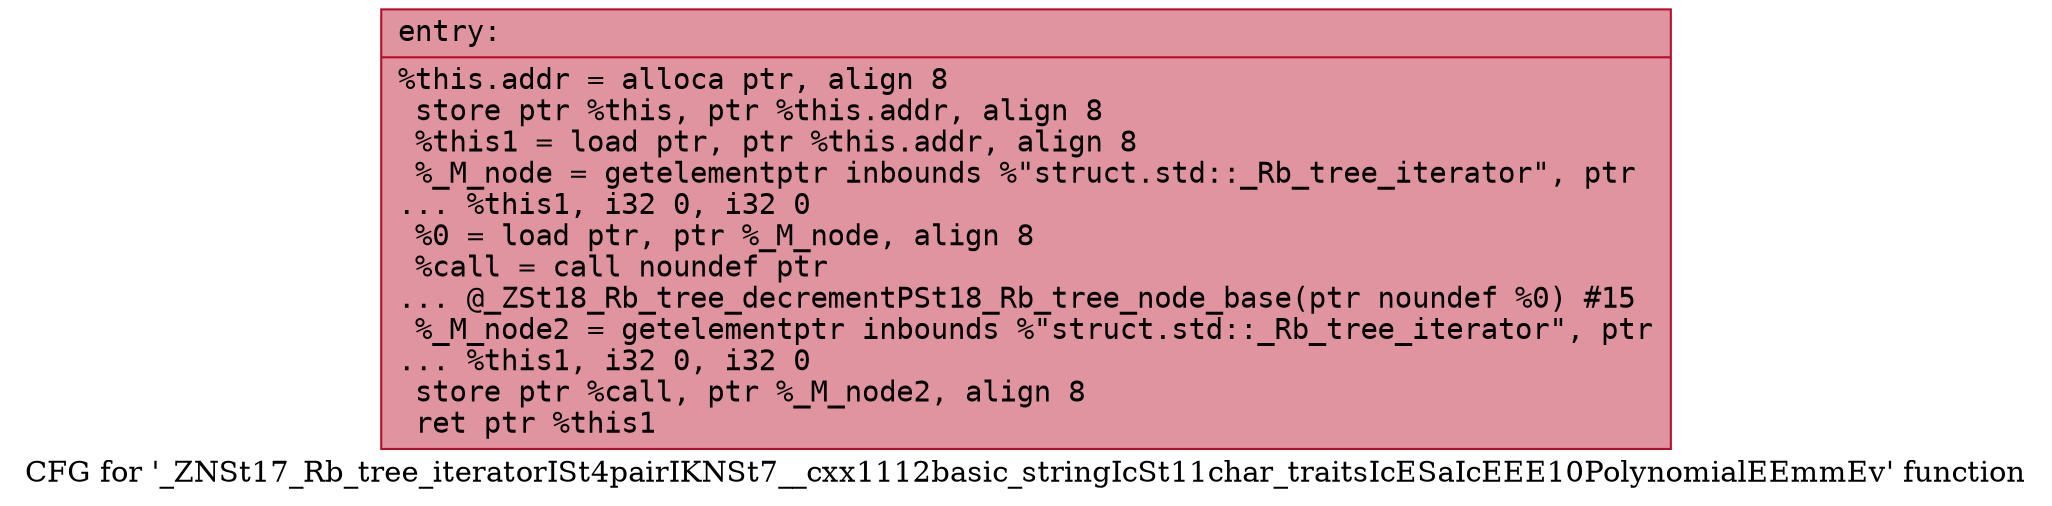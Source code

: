 digraph "CFG for '_ZNSt17_Rb_tree_iteratorISt4pairIKNSt7__cxx1112basic_stringIcSt11char_traitsIcESaIcEEE10PolynomialEEmmEv' function" {
	label="CFG for '_ZNSt17_Rb_tree_iteratorISt4pairIKNSt7__cxx1112basic_stringIcSt11char_traitsIcESaIcEEE10PolynomialEEmmEv' function";

	Node0x55dab46d6cd0 [shape=record,color="#b70d28ff", style=filled, fillcolor="#b70d2870" fontname="Courier",label="{entry:\l|  %this.addr = alloca ptr, align 8\l  store ptr %this, ptr %this.addr, align 8\l  %this1 = load ptr, ptr %this.addr, align 8\l  %_M_node = getelementptr inbounds %\"struct.std::_Rb_tree_iterator\", ptr\l... %this1, i32 0, i32 0\l  %0 = load ptr, ptr %_M_node, align 8\l  %call = call noundef ptr\l... @_ZSt18_Rb_tree_decrementPSt18_Rb_tree_node_base(ptr noundef %0) #15\l  %_M_node2 = getelementptr inbounds %\"struct.std::_Rb_tree_iterator\", ptr\l... %this1, i32 0, i32 0\l  store ptr %call, ptr %_M_node2, align 8\l  ret ptr %this1\l}"];
}
